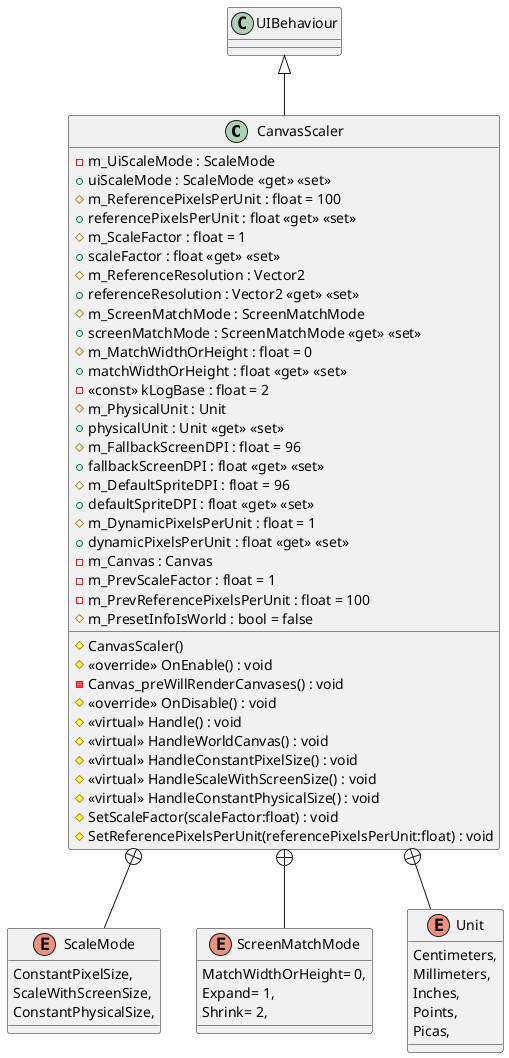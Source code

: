 @startuml
class CanvasScaler {
    - m_UiScaleMode : ScaleMode
    + uiScaleMode : ScaleMode <<get>> <<set>>
    # m_ReferencePixelsPerUnit : float = 100
    + referencePixelsPerUnit : float <<get>> <<set>>
    # m_ScaleFactor : float = 1
    + scaleFactor : float <<get>> <<set>>
    # m_ReferenceResolution : Vector2
    + referenceResolution : Vector2 <<get>> <<set>>
    # m_ScreenMatchMode : ScreenMatchMode
    + screenMatchMode : ScreenMatchMode <<get>> <<set>>
    # m_MatchWidthOrHeight : float = 0
    + matchWidthOrHeight : float <<get>> <<set>>
    - <<const>> kLogBase : float = 2
    # m_PhysicalUnit : Unit
    + physicalUnit : Unit <<get>> <<set>>
    # m_FallbackScreenDPI : float = 96
    + fallbackScreenDPI : float <<get>> <<set>>
    # m_DefaultSpriteDPI : float = 96
    + defaultSpriteDPI : float <<get>> <<set>>
    # m_DynamicPixelsPerUnit : float = 1
    + dynamicPixelsPerUnit : float <<get>> <<set>>
    - m_Canvas : Canvas
    - m_PrevScaleFactor : float = 1
    - m_PrevReferencePixelsPerUnit : float = 100
    # m_PresetInfoIsWorld : bool = false
    # CanvasScaler()
    # <<override>> OnEnable() : void
    - Canvas_preWillRenderCanvases() : void
    # <<override>> OnDisable() : void
    # <<virtual>> Handle() : void
    # <<virtual>> HandleWorldCanvas() : void
    # <<virtual>> HandleConstantPixelSize() : void
    # <<virtual>> HandleScaleWithScreenSize() : void
    # <<virtual>> HandleConstantPhysicalSize() : void
    # SetScaleFactor(scaleFactor:float) : void
    # SetReferencePixelsPerUnit(referencePixelsPerUnit:float) : void
}
enum ScaleMode {
    ConstantPixelSize,
    ScaleWithScreenSize,
    ConstantPhysicalSize,
}
enum ScreenMatchMode {
    MatchWidthOrHeight= 0,
    Expand= 1,
    Shrink= 2,
}
enum Unit {
    Centimeters,
    Millimeters,
    Inches,
    Points,
    Picas,
}
UIBehaviour <|-- CanvasScaler
CanvasScaler +-- ScaleMode
CanvasScaler +-- ScreenMatchMode
CanvasScaler +-- Unit
@enduml
